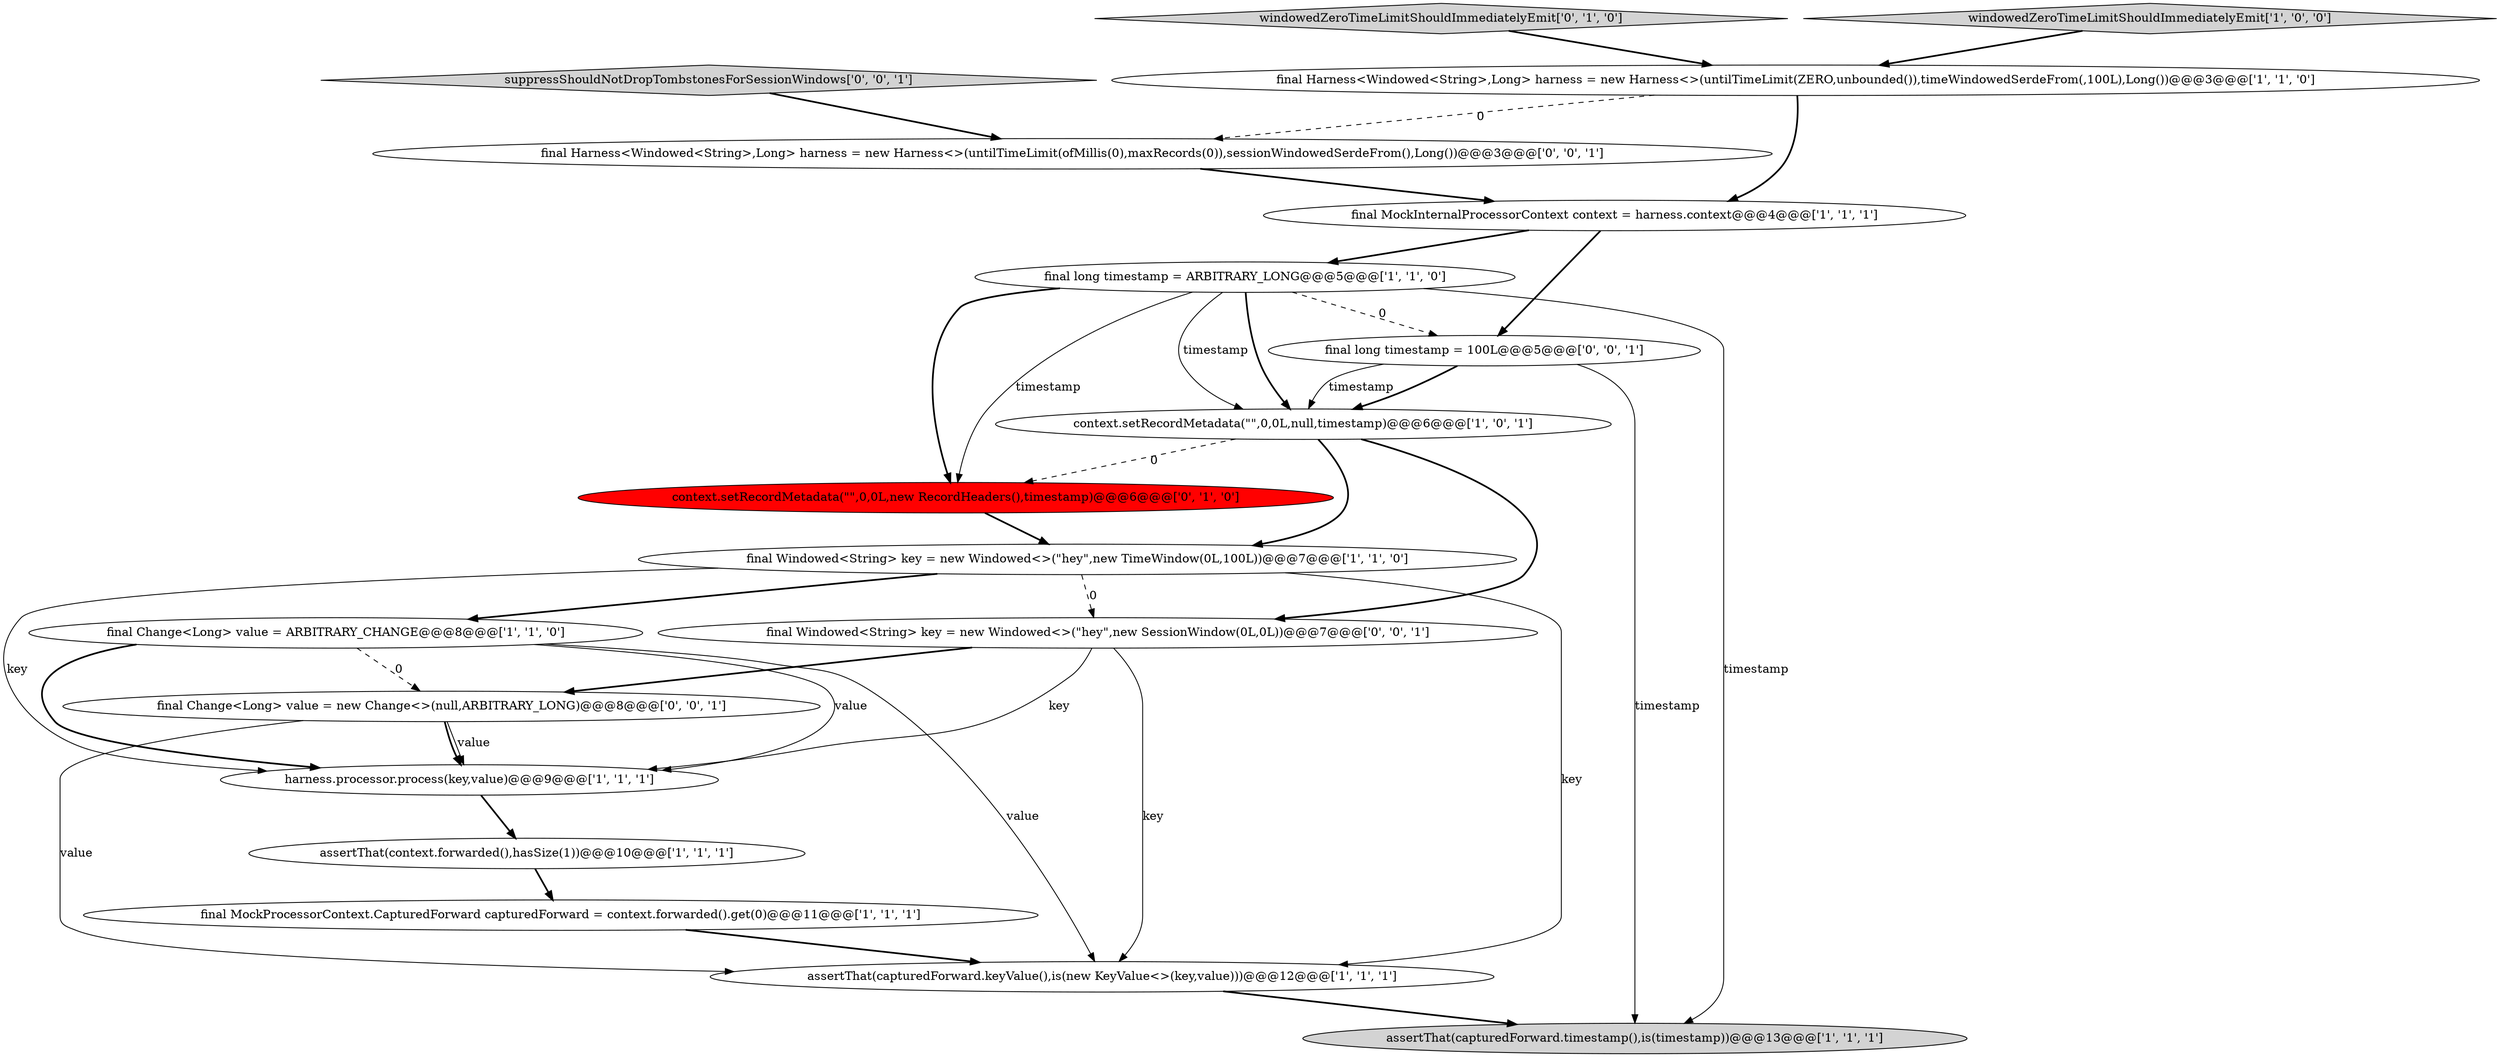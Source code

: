 digraph {
10 [style = filled, label = "context.setRecordMetadata(\"\",0,0L,null,timestamp)@@@6@@@['1', '0', '1']", fillcolor = white, shape = ellipse image = "AAA0AAABBB1BBB"];
18 [style = filled, label = "final Change<Long> value = new Change<>(null,ARBITRARY_LONG)@@@8@@@['0', '0', '1']", fillcolor = white, shape = ellipse image = "AAA0AAABBB3BBB"];
7 [style = filled, label = "harness.processor.process(key,value)@@@9@@@['1', '1', '1']", fillcolor = white, shape = ellipse image = "AAA0AAABBB1BBB"];
9 [style = filled, label = "final Change<Long> value = ARBITRARY_CHANGE@@@8@@@['1', '1', '0']", fillcolor = white, shape = ellipse image = "AAA0AAABBB1BBB"];
13 [style = filled, label = "windowedZeroTimeLimitShouldImmediatelyEmit['0', '1', '0']", fillcolor = lightgray, shape = diamond image = "AAA0AAABBB2BBB"];
5 [style = filled, label = "final MockProcessorContext.CapturedForward capturedForward = context.forwarded().get(0)@@@11@@@['1', '1', '1']", fillcolor = white, shape = ellipse image = "AAA0AAABBB1BBB"];
8 [style = filled, label = "assertThat(context.forwarded(),hasSize(1))@@@10@@@['1', '1', '1']", fillcolor = white, shape = ellipse image = "AAA0AAABBB1BBB"];
2 [style = filled, label = "final long timestamp = ARBITRARY_LONG@@@5@@@['1', '1', '0']", fillcolor = white, shape = ellipse image = "AAA0AAABBB1BBB"];
17 [style = filled, label = "final long timestamp = 100L@@@5@@@['0', '0', '1']", fillcolor = white, shape = ellipse image = "AAA0AAABBB3BBB"];
3 [style = filled, label = "windowedZeroTimeLimitShouldImmediatelyEmit['1', '0', '0']", fillcolor = lightgray, shape = diamond image = "AAA0AAABBB1BBB"];
14 [style = filled, label = "final Windowed<String> key = new Windowed<>(\"hey\",new SessionWindow(0L,0L))@@@7@@@['0', '0', '1']", fillcolor = white, shape = ellipse image = "AAA0AAABBB3BBB"];
1 [style = filled, label = "assertThat(capturedForward.timestamp(),is(timestamp))@@@13@@@['1', '1', '1']", fillcolor = lightgray, shape = ellipse image = "AAA0AAABBB1BBB"];
11 [style = filled, label = "assertThat(capturedForward.keyValue(),is(new KeyValue<>(key,value)))@@@12@@@['1', '1', '1']", fillcolor = white, shape = ellipse image = "AAA0AAABBB1BBB"];
16 [style = filled, label = "suppressShouldNotDropTombstonesForSessionWindows['0', '0', '1']", fillcolor = lightgray, shape = diamond image = "AAA0AAABBB3BBB"];
4 [style = filled, label = "final Windowed<String> key = new Windowed<>(\"hey\",new TimeWindow(0L,100L))@@@7@@@['1', '1', '0']", fillcolor = white, shape = ellipse image = "AAA0AAABBB1BBB"];
0 [style = filled, label = "final MockInternalProcessorContext context = harness.context@@@4@@@['1', '1', '1']", fillcolor = white, shape = ellipse image = "AAA0AAABBB1BBB"];
12 [style = filled, label = "context.setRecordMetadata(\"\",0,0L,new RecordHeaders(),timestamp)@@@6@@@['0', '1', '0']", fillcolor = red, shape = ellipse image = "AAA1AAABBB2BBB"];
15 [style = filled, label = "final Harness<Windowed<String>,Long> harness = new Harness<>(untilTimeLimit(ofMillis(0),maxRecords(0)),sessionWindowedSerdeFrom(),Long())@@@3@@@['0', '0', '1']", fillcolor = white, shape = ellipse image = "AAA0AAABBB3BBB"];
6 [style = filled, label = "final Harness<Windowed<String>,Long> harness = new Harness<>(untilTimeLimit(ZERO,unbounded()),timeWindowedSerdeFrom(,100L),Long())@@@3@@@['1', '1', '0']", fillcolor = white, shape = ellipse image = "AAA0AAABBB1BBB"];
4->9 [style = bold, label=""];
17->10 [style = bold, label=""];
16->15 [style = bold, label=""];
4->7 [style = solid, label="key"];
10->14 [style = bold, label=""];
11->1 [style = bold, label=""];
0->17 [style = bold, label=""];
9->18 [style = dashed, label="0"];
0->2 [style = bold, label=""];
17->10 [style = solid, label="timestamp"];
10->12 [style = dashed, label="0"];
3->6 [style = bold, label=""];
6->0 [style = bold, label=""];
9->11 [style = solid, label="value"];
9->7 [style = bold, label=""];
2->10 [style = bold, label=""];
7->8 [style = bold, label=""];
17->1 [style = solid, label="timestamp"];
2->17 [style = dashed, label="0"];
18->7 [style = solid, label="value"];
2->12 [style = bold, label=""];
8->5 [style = bold, label=""];
12->4 [style = bold, label=""];
6->15 [style = dashed, label="0"];
14->11 [style = solid, label="key"];
18->11 [style = solid, label="value"];
4->11 [style = solid, label="key"];
15->0 [style = bold, label=""];
10->4 [style = bold, label=""];
2->12 [style = solid, label="timestamp"];
2->10 [style = solid, label="timestamp"];
14->18 [style = bold, label=""];
4->14 [style = dashed, label="0"];
5->11 [style = bold, label=""];
13->6 [style = bold, label=""];
18->7 [style = bold, label=""];
14->7 [style = solid, label="key"];
9->7 [style = solid, label="value"];
2->1 [style = solid, label="timestamp"];
}
